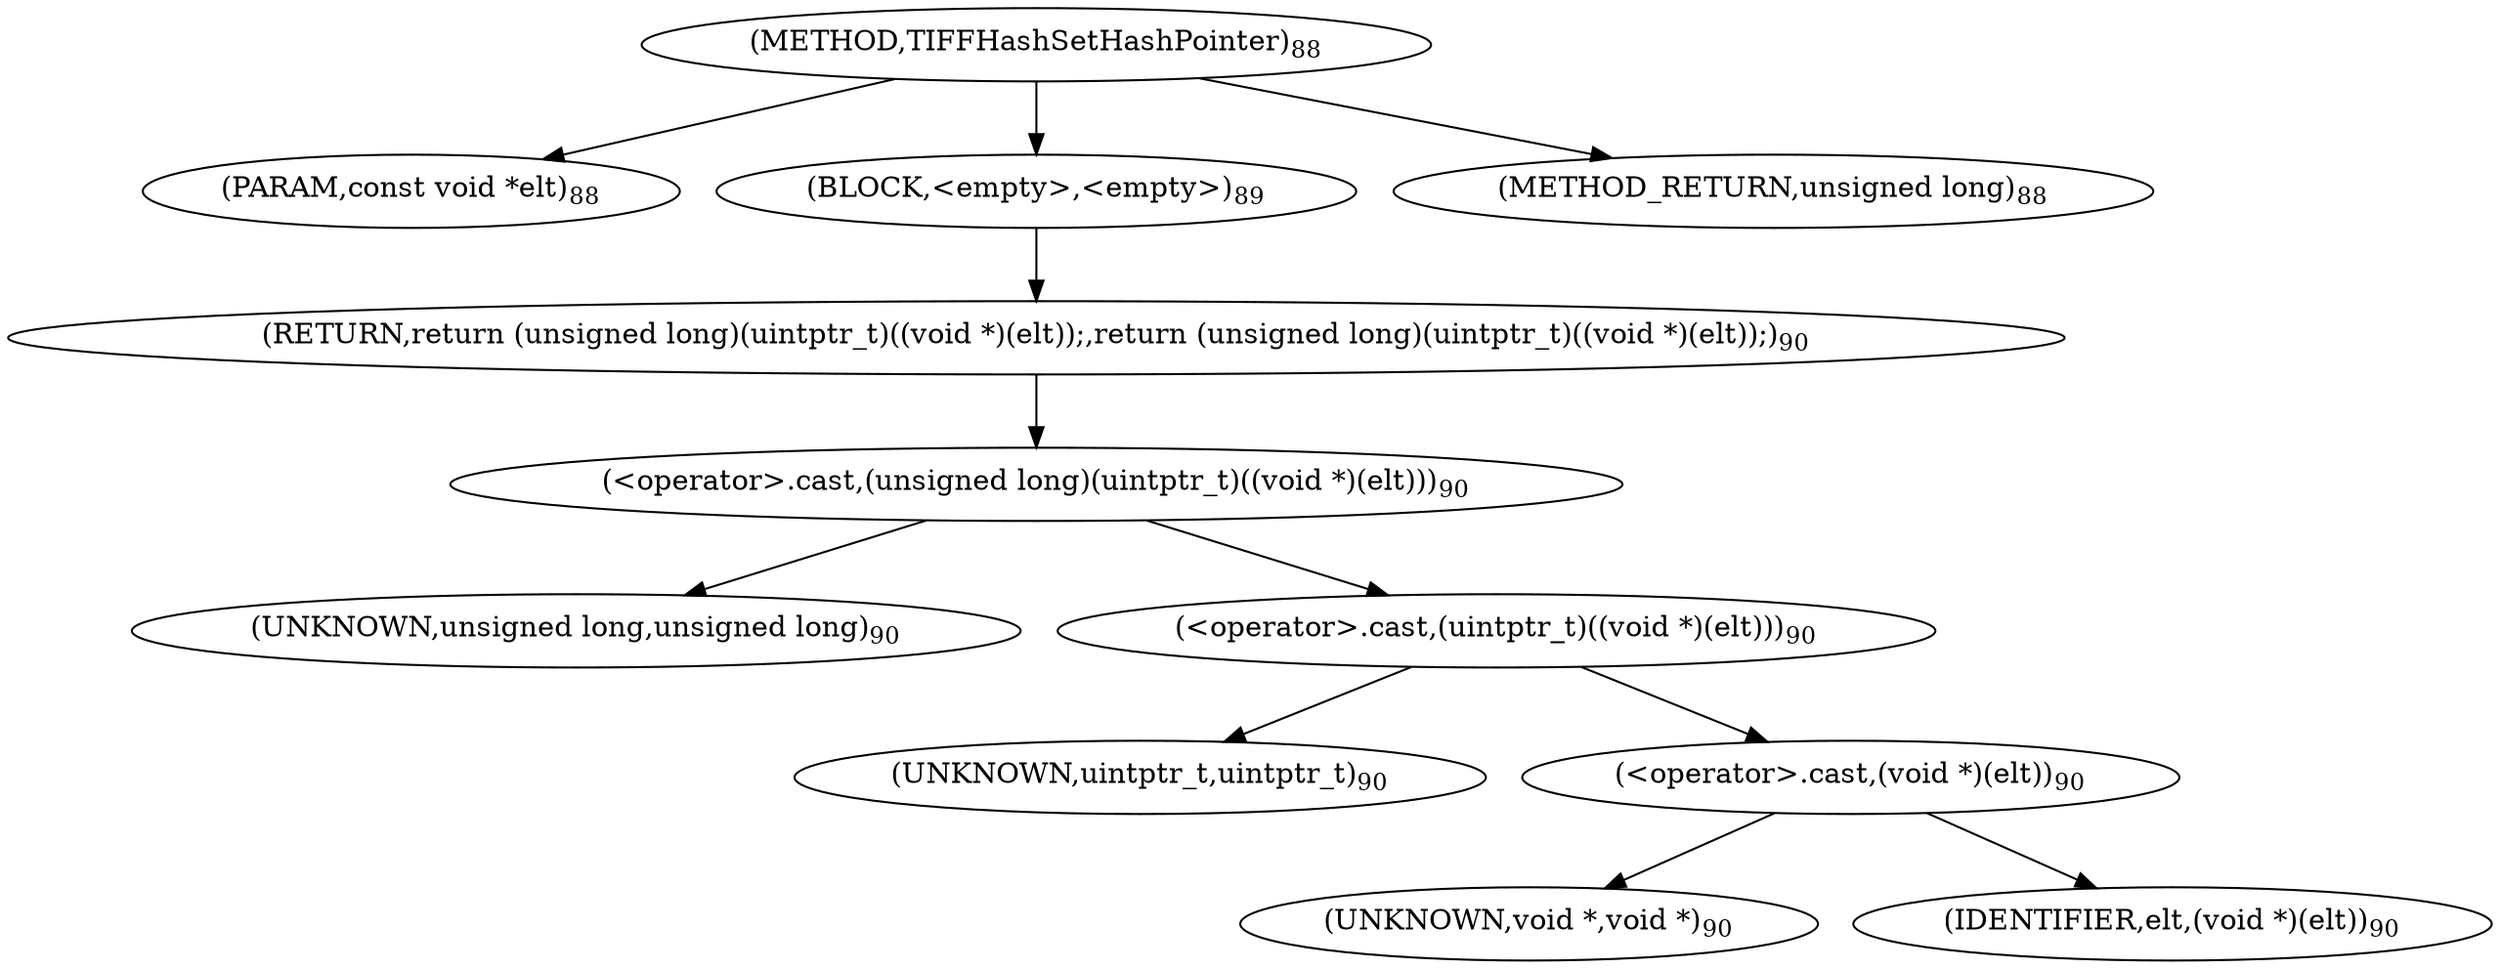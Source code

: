 digraph "TIFFHashSetHashPointer" {  
"4936" [label = <(METHOD,TIFFHashSetHashPointer)<SUB>88</SUB>> ]
"4937" [label = <(PARAM,const void *elt)<SUB>88</SUB>> ]
"4938" [label = <(BLOCK,&lt;empty&gt;,&lt;empty&gt;)<SUB>89</SUB>> ]
"4939" [label = <(RETURN,return (unsigned long)(uintptr_t)((void *)(elt));,return (unsigned long)(uintptr_t)((void *)(elt));)<SUB>90</SUB>> ]
"4940" [label = <(&lt;operator&gt;.cast,(unsigned long)(uintptr_t)((void *)(elt)))<SUB>90</SUB>> ]
"4941" [label = <(UNKNOWN,unsigned long,unsigned long)<SUB>90</SUB>> ]
"4942" [label = <(&lt;operator&gt;.cast,(uintptr_t)((void *)(elt)))<SUB>90</SUB>> ]
"4943" [label = <(UNKNOWN,uintptr_t,uintptr_t)<SUB>90</SUB>> ]
"4944" [label = <(&lt;operator&gt;.cast,(void *)(elt))<SUB>90</SUB>> ]
"4945" [label = <(UNKNOWN,void *,void *)<SUB>90</SUB>> ]
"4946" [label = <(IDENTIFIER,elt,(void *)(elt))<SUB>90</SUB>> ]
"4947" [label = <(METHOD_RETURN,unsigned long)<SUB>88</SUB>> ]
  "4936" -> "4937" 
  "4936" -> "4938" 
  "4936" -> "4947" 
  "4938" -> "4939" 
  "4939" -> "4940" 
  "4940" -> "4941" 
  "4940" -> "4942" 
  "4942" -> "4943" 
  "4942" -> "4944" 
  "4944" -> "4945" 
  "4944" -> "4946" 
}
